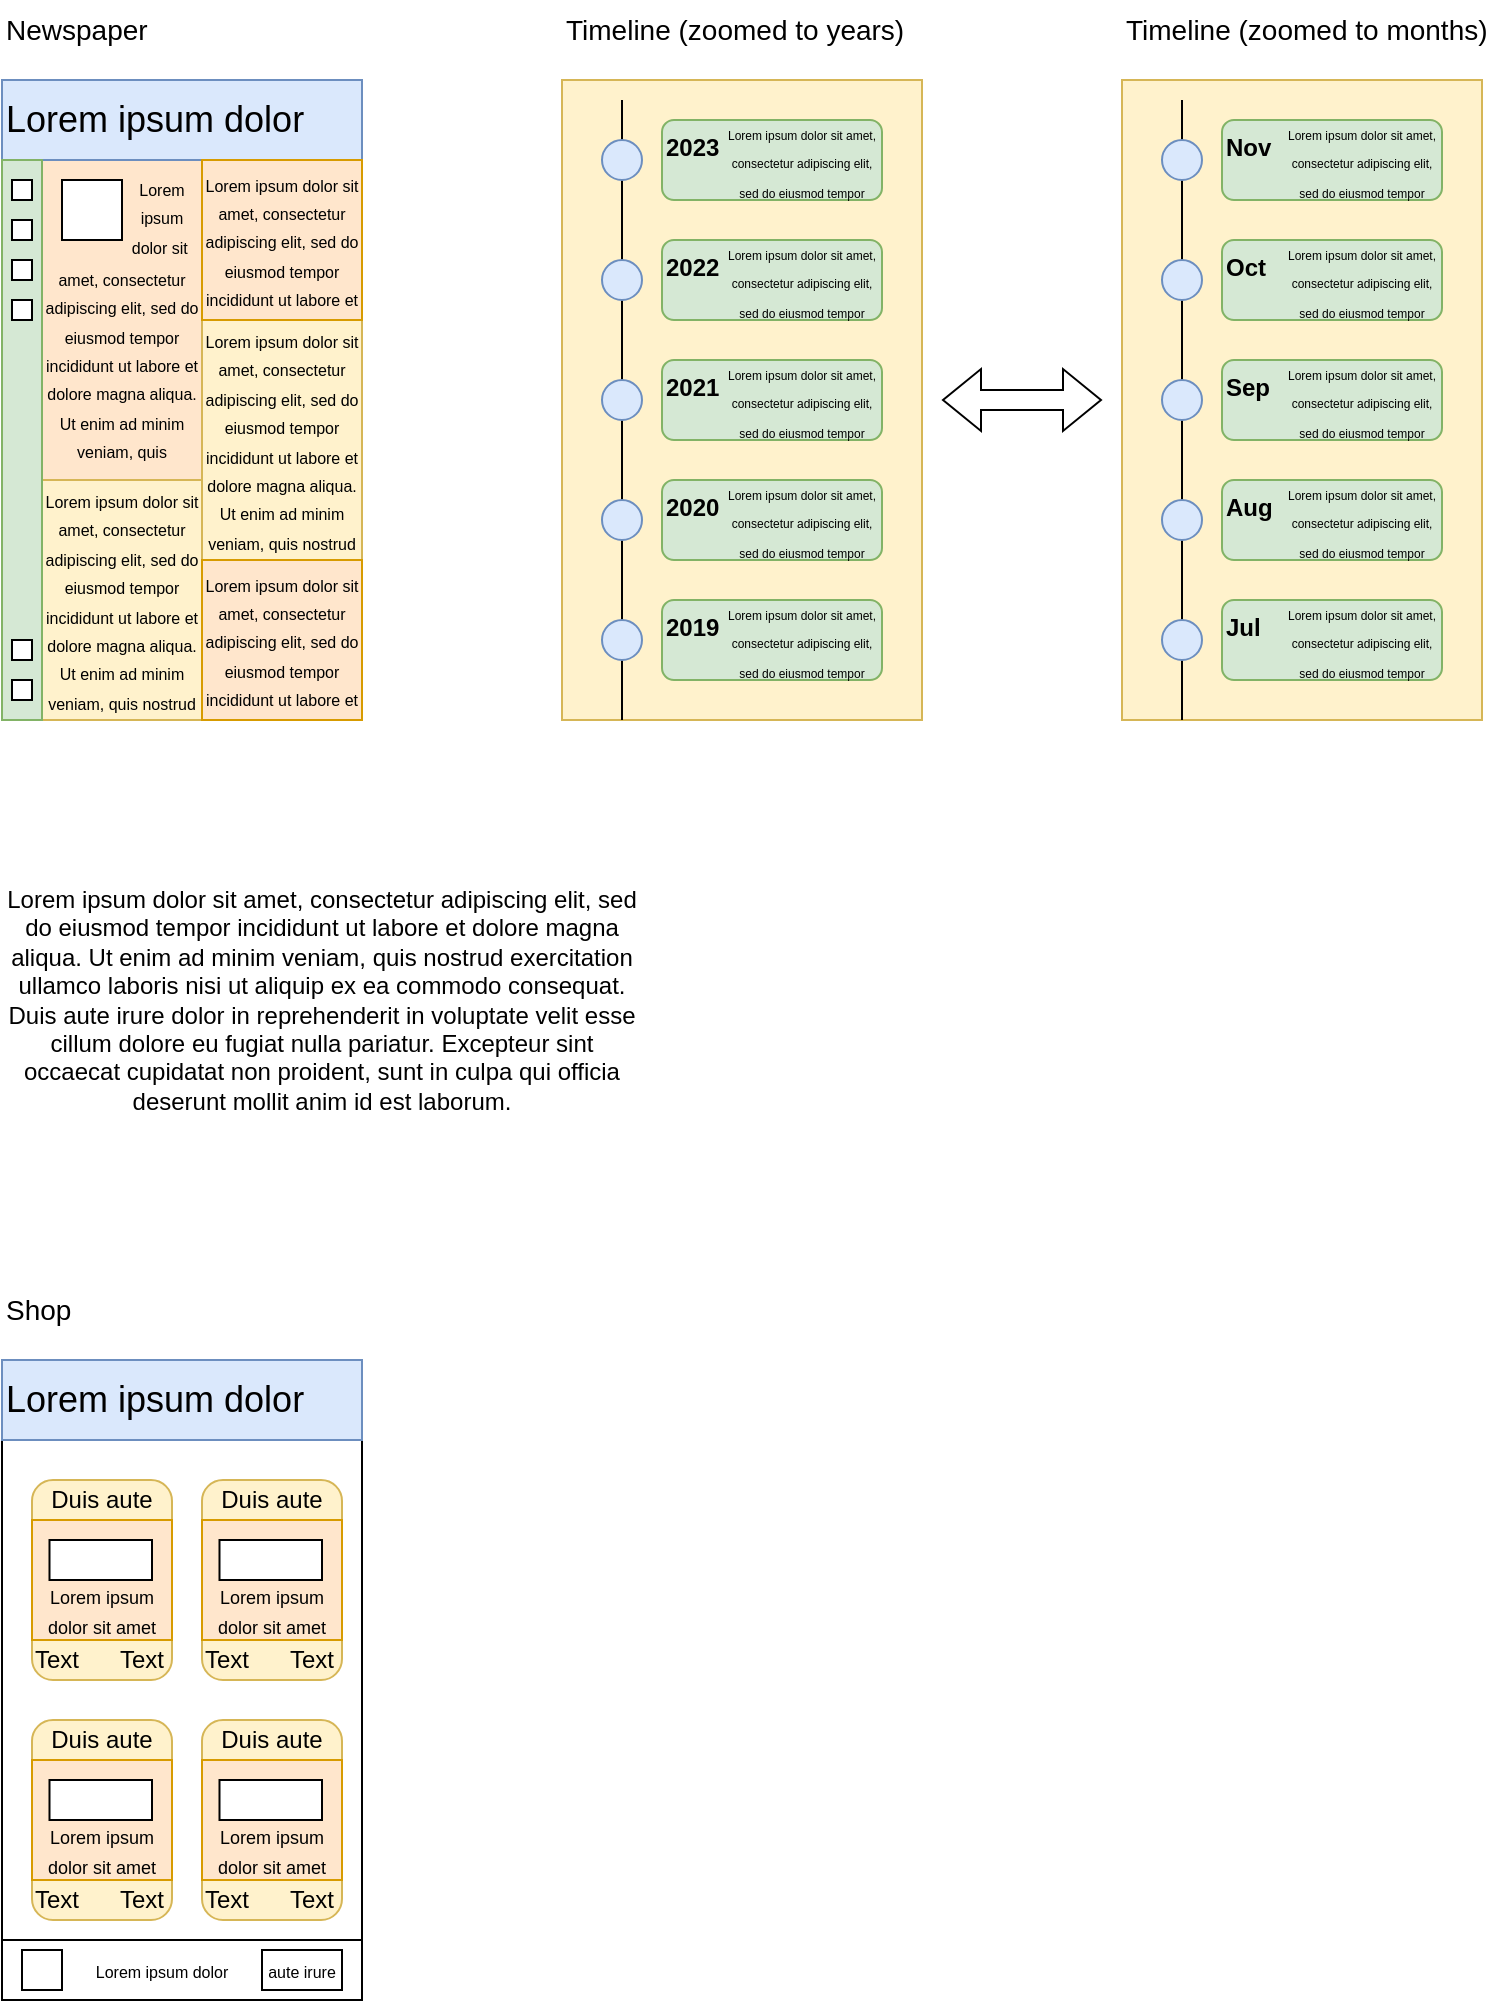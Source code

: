 <mxfile version="21.2.8" type="device">
  <diagram name="Page-1" id="s5_w5sdGSH5v_TcvTHAj">
    <mxGraphModel dx="939" dy="1029" grid="1" gridSize="10" guides="1" tooltips="1" connect="1" arrows="1" fold="1" page="1" pageScale="1" pageWidth="827" pageHeight="1169" math="0" shadow="0">
      <root>
        <mxCell id="0" />
        <mxCell id="1" parent="0" />
        <mxCell id="0Iv8mtMwRPaNVUMmAnQx-12" value="&lt;font style=&quot;font-size: 8px;&quot;&gt;&lt;font style=&quot;font-size: 8px;&quot;&gt;&lt;br&gt;&lt;br&gt;&lt;br&gt;amet, consectetur adipiscing elit, sed do eiusmod tempor incididunt ut labore et dolore magna aliqua. Ut enim ad minim veniam, quis&lt;/font&gt;&lt;/font&gt;" style="text;html=1;strokeColor=#d79b00;fillColor=#ffe6cc;align=center;verticalAlign=middle;whiteSpace=wrap;rounded=0;" vertex="1" parent="1">
          <mxGeometry x="60" y="120" width="80" height="160" as="geometry" />
        </mxCell>
        <mxCell id="0Iv8mtMwRPaNVUMmAnQx-1" value="Newspaper" style="text;html=1;strokeColor=none;fillColor=none;align=left;verticalAlign=middle;whiteSpace=wrap;rounded=0;fontSize=14;fontStyle=0" vertex="1" parent="1">
          <mxGeometry x="40" y="40" width="180" height="30" as="geometry" />
        </mxCell>
        <mxCell id="0Iv8mtMwRPaNVUMmAnQx-2" value="Timeline (zoomed to years)" style="text;html=1;strokeColor=none;fillColor=none;align=left;verticalAlign=middle;whiteSpace=wrap;rounded=0;fontSize=14;" vertex="1" parent="1">
          <mxGeometry x="320" y="40" width="180" height="30" as="geometry" />
        </mxCell>
        <mxCell id="0Iv8mtMwRPaNVUMmAnQx-3" value="Shop" style="text;html=1;strokeColor=none;fillColor=none;align=left;verticalAlign=middle;whiteSpace=wrap;rounded=0;fontSize=14;fontStyle=0;" vertex="1" parent="1">
          <mxGeometry x="40" y="680" width="180" height="30" as="geometry" />
        </mxCell>
        <mxCell id="0Iv8mtMwRPaNVUMmAnQx-4" value="Lorem ipsum dolor" style="rounded=0;whiteSpace=wrap;html=1;align=left;fontSize=18;fillColor=#dae8fc;strokeColor=#6c8ebf;" vertex="1" parent="1">
          <mxGeometry x="40" y="80" width="180" height="40" as="geometry" />
        </mxCell>
        <mxCell id="0Iv8mtMwRPaNVUMmAnQx-11" value="Lorem ipsum dolor sit amet, consectetur adipiscing elit, sed do eiusmod tempor incididunt ut labore et dolore magna aliqua. Ut enim ad minim veniam, quis nostrud exercitation ullamco laboris nisi ut aliquip ex ea commodo consequat. Duis aute irure dolor in reprehenderit in voluptate velit esse cillum dolore eu fugiat nulla pariatur. Excepteur sint occaecat cupidatat non proident, sunt in culpa qui officia deserunt mollit anim id est laborum." style="text;html=1;strokeColor=none;fillColor=none;align=center;verticalAlign=middle;whiteSpace=wrap;rounded=0;" vertex="1" parent="1">
          <mxGeometry x="40" y="480" width="320" height="120" as="geometry" />
        </mxCell>
        <mxCell id="0Iv8mtMwRPaNVUMmAnQx-13" value="&lt;font style=&quot;font-size: 8px;&quot;&gt;Lorem ipsum dolor sit amet, consectetur adipiscing elit, sed do eiusmod tempor incididunt ut labore et dolore magna aliqua. Ut enim ad minim veniam, quis nostrud&lt;/font&gt;" style="text;html=1;strokeColor=#d6b656;fillColor=#fff2cc;align=center;verticalAlign=middle;whiteSpace=wrap;rounded=0;" vertex="1" parent="1">
          <mxGeometry x="60" y="280" width="80" height="120" as="geometry" />
        </mxCell>
        <mxCell id="0Iv8mtMwRPaNVUMmAnQx-14" value="&lt;font style=&quot;font-size: 8px;&quot;&gt;Lorem ipsum dolor sit amet, consectetur adipiscing elit, sed do eiusmod tempor incididunt ut labore et dolore magna aliqua. Ut enim ad minim veniam, quis nostrud&lt;/font&gt;" style="text;html=1;strokeColor=#d6b656;fillColor=#fff2cc;align=center;verticalAlign=middle;whiteSpace=wrap;rounded=0;" vertex="1" parent="1">
          <mxGeometry x="140" y="200" width="80" height="120" as="geometry" />
        </mxCell>
        <mxCell id="0Iv8mtMwRPaNVUMmAnQx-15" value="&lt;font style=&quot;font-size: 8px;&quot;&gt;Lorem ipsum dolor sit amet, consectetur adipiscing elit, sed do eiusmod tempor incididunt ut labore et&lt;/font&gt;" style="text;html=1;strokeColor=#d79b00;fillColor=#ffe6cc;align=center;verticalAlign=middle;whiteSpace=wrap;rounded=0;" vertex="1" parent="1">
          <mxGeometry x="140" y="120" width="80" height="80" as="geometry" />
        </mxCell>
        <mxCell id="0Iv8mtMwRPaNVUMmAnQx-16" value="&lt;font style=&quot;font-size: 8px;&quot;&gt;Lorem ipsum dolor sit amet, consectetur adipiscing elit, sed do eiusmod tempor incididunt ut labore et&lt;/font&gt;" style="text;html=1;strokeColor=#d79b00;fillColor=#ffe6cc;align=center;verticalAlign=middle;whiteSpace=wrap;rounded=0;" vertex="1" parent="1">
          <mxGeometry x="140" y="320" width="80" height="80" as="geometry" />
        </mxCell>
        <mxCell id="0Iv8mtMwRPaNVUMmAnQx-17" value="" style="rounded=0;whiteSpace=wrap;html=1;fillColor=#d5e8d4;strokeColor=#82b366;" vertex="1" parent="1">
          <mxGeometry x="40" y="120" width="20" height="280" as="geometry" />
        </mxCell>
        <mxCell id="0Iv8mtMwRPaNVUMmAnQx-18" value="" style="rounded=0;whiteSpace=wrap;html=1;" vertex="1" parent="1">
          <mxGeometry x="45" y="130" width="10" height="10" as="geometry" />
        </mxCell>
        <mxCell id="0Iv8mtMwRPaNVUMmAnQx-19" value="" style="rounded=0;whiteSpace=wrap;html=1;" vertex="1" parent="1">
          <mxGeometry x="45" y="150" width="10" height="10" as="geometry" />
        </mxCell>
        <mxCell id="0Iv8mtMwRPaNVUMmAnQx-20" value="" style="rounded=0;whiteSpace=wrap;html=1;" vertex="1" parent="1">
          <mxGeometry x="45" y="170" width="10" height="10" as="geometry" />
        </mxCell>
        <mxCell id="0Iv8mtMwRPaNVUMmAnQx-21" value="" style="rounded=0;whiteSpace=wrap;html=1;" vertex="1" parent="1">
          <mxGeometry x="45" y="190" width="10" height="10" as="geometry" />
        </mxCell>
        <mxCell id="0Iv8mtMwRPaNVUMmAnQx-22" value="" style="rounded=0;whiteSpace=wrap;html=1;" vertex="1" parent="1">
          <mxGeometry x="45" y="360" width="10" height="10" as="geometry" />
        </mxCell>
        <mxCell id="0Iv8mtMwRPaNVUMmAnQx-23" value="" style="rounded=0;whiteSpace=wrap;html=1;" vertex="1" parent="1">
          <mxGeometry x="45" y="380" width="10" height="10" as="geometry" />
        </mxCell>
        <mxCell id="0Iv8mtMwRPaNVUMmAnQx-24" value="" style="rounded=0;whiteSpace=wrap;html=1;fillColor=#fff2cc;strokeColor=#d6b656;" vertex="1" parent="1">
          <mxGeometry x="320" y="80" width="180" height="320" as="geometry" />
        </mxCell>
        <mxCell id="0Iv8mtMwRPaNVUMmAnQx-25" value="" style="rounded=0;whiteSpace=wrap;html=1;" vertex="1" parent="1">
          <mxGeometry x="40" y="760" width="180" height="250" as="geometry" />
        </mxCell>
        <mxCell id="0Iv8mtMwRPaNVUMmAnQx-28" value="" style="rounded=0;whiteSpace=wrap;html=1;" vertex="1" parent="1">
          <mxGeometry x="70" y="130" width="30" height="30" as="geometry" />
        </mxCell>
        <mxCell id="0Iv8mtMwRPaNVUMmAnQx-29" value="&lt;font style=&quot;font-size: 8px;&quot;&gt;Lorem&lt;br&gt;ipsum&lt;br&gt;dolor sit&amp;nbsp;&lt;/font&gt;" style="text;html=1;strokeColor=none;fillColor=none;align=center;verticalAlign=top;whiteSpace=wrap;rounded=0;" vertex="1" parent="1">
          <mxGeometry x="90" y="120" width="60" height="50" as="geometry" />
        </mxCell>
        <mxCell id="0Iv8mtMwRPaNVUMmAnQx-30" value="" style="rounded=0;whiteSpace=wrap;html=1;fillColor=#fff2cc;strokeColor=#d6b656;" vertex="1" parent="1">
          <mxGeometry x="600" y="80" width="180" height="320" as="geometry" />
        </mxCell>
        <mxCell id="0Iv8mtMwRPaNVUMmAnQx-32" value="Timeline (zoomed to months)" style="text;html=1;strokeColor=none;fillColor=none;align=left;verticalAlign=middle;whiteSpace=wrap;rounded=0;fontSize=14;" vertex="1" parent="1">
          <mxGeometry x="600" y="40" width="190" height="30" as="geometry" />
        </mxCell>
        <mxCell id="0Iv8mtMwRPaNVUMmAnQx-33" value="" style="shape=flexArrow;endArrow=classic;startArrow=classic;html=1;rounded=0;" edge="1" parent="1">
          <mxGeometry width="100" height="100" relative="1" as="geometry">
            <mxPoint x="510" y="240" as="sourcePoint" />
            <mxPoint x="590" y="240" as="targetPoint" />
          </mxGeometry>
        </mxCell>
        <mxCell id="0Iv8mtMwRPaNVUMmAnQx-34" value="" style="endArrow=none;html=1;rounded=0;" edge="1" parent="1" source="0Iv8mtMwRPaNVUMmAnQx-35">
          <mxGeometry width="50" height="50" relative="1" as="geometry">
            <mxPoint x="350" y="390" as="sourcePoint" />
            <mxPoint x="350" y="90" as="targetPoint" />
          </mxGeometry>
        </mxCell>
        <mxCell id="0Iv8mtMwRPaNVUMmAnQx-37" value="" style="endArrow=none;html=1;rounded=0;" edge="1" parent="1" source="0Iv8mtMwRPaNVUMmAnQx-38" target="0Iv8mtMwRPaNVUMmAnQx-35">
          <mxGeometry width="50" height="50" relative="1" as="geometry">
            <mxPoint x="350" y="390" as="sourcePoint" />
            <mxPoint x="350" y="90" as="targetPoint" />
          </mxGeometry>
        </mxCell>
        <mxCell id="0Iv8mtMwRPaNVUMmAnQx-35" value="" style="ellipse;whiteSpace=wrap;html=1;aspect=fixed;fillColor=#dae8fc;strokeColor=#6c8ebf;" vertex="1" parent="1">
          <mxGeometry x="340" y="110" width="20" height="20" as="geometry" />
        </mxCell>
        <mxCell id="0Iv8mtMwRPaNVUMmAnQx-40" value="" style="endArrow=none;html=1;rounded=0;" edge="1" parent="1" source="0Iv8mtMwRPaNVUMmAnQx-42" target="0Iv8mtMwRPaNVUMmAnQx-38">
          <mxGeometry width="50" height="50" relative="1" as="geometry">
            <mxPoint x="350" y="390" as="sourcePoint" />
            <mxPoint x="350" y="130" as="targetPoint" />
          </mxGeometry>
        </mxCell>
        <mxCell id="0Iv8mtMwRPaNVUMmAnQx-38" value="" style="ellipse;whiteSpace=wrap;html=1;aspect=fixed;fillColor=#dae8fc;strokeColor=#6c8ebf;" vertex="1" parent="1">
          <mxGeometry x="340" y="170" width="20" height="20" as="geometry" />
        </mxCell>
        <mxCell id="0Iv8mtMwRPaNVUMmAnQx-41" value="" style="ellipse;whiteSpace=wrap;html=1;aspect=fixed;fillColor=#dae8fc;strokeColor=#6c8ebf;" vertex="1" parent="1">
          <mxGeometry x="340" y="230" width="20" height="20" as="geometry" />
        </mxCell>
        <mxCell id="0Iv8mtMwRPaNVUMmAnQx-43" value="" style="endArrow=none;html=1;rounded=0;" edge="1" parent="1" target="0Iv8mtMwRPaNVUMmAnQx-42">
          <mxGeometry width="50" height="50" relative="1" as="geometry">
            <mxPoint x="350" y="400" as="sourcePoint" />
            <mxPoint x="350" y="190" as="targetPoint" />
          </mxGeometry>
        </mxCell>
        <mxCell id="0Iv8mtMwRPaNVUMmAnQx-42" value="" style="ellipse;whiteSpace=wrap;html=1;aspect=fixed;fillColor=#dae8fc;strokeColor=#6c8ebf;" vertex="1" parent="1">
          <mxGeometry x="340" y="290" width="20" height="20" as="geometry" />
        </mxCell>
        <mxCell id="0Iv8mtMwRPaNVUMmAnQx-44" value="" style="ellipse;whiteSpace=wrap;html=1;aspect=fixed;fillColor=#dae8fc;strokeColor=#6c8ebf;" vertex="1" parent="1">
          <mxGeometry x="340" y="350" width="20" height="20" as="geometry" />
        </mxCell>
        <mxCell id="0Iv8mtMwRPaNVUMmAnQx-45" value="2023" style="rounded=1;whiteSpace=wrap;html=1;fillColor=#d5e8d4;strokeColor=#82b366;verticalAlign=top;align=left;fontStyle=1" vertex="1" parent="1">
          <mxGeometry x="370" y="100" width="110" height="40" as="geometry" />
        </mxCell>
        <mxCell id="0Iv8mtMwRPaNVUMmAnQx-46" value="2022" style="rounded=1;whiteSpace=wrap;html=1;fillColor=#d5e8d4;strokeColor=#82b366;verticalAlign=top;align=left;fontStyle=1" vertex="1" parent="1">
          <mxGeometry x="370" y="160" width="110" height="40" as="geometry" />
        </mxCell>
        <mxCell id="0Iv8mtMwRPaNVUMmAnQx-47" value="2021" style="rounded=1;whiteSpace=wrap;html=1;fillColor=#d5e8d4;strokeColor=#82b366;verticalAlign=top;align=left;fontStyle=1" vertex="1" parent="1">
          <mxGeometry x="370" y="220" width="110" height="40" as="geometry" />
        </mxCell>
        <mxCell id="0Iv8mtMwRPaNVUMmAnQx-48" value="2020" style="rounded=1;whiteSpace=wrap;html=1;fillColor=#d5e8d4;strokeColor=#82b366;verticalAlign=top;align=left;fontStyle=1" vertex="1" parent="1">
          <mxGeometry x="370" y="280" width="110" height="40" as="geometry" />
        </mxCell>
        <mxCell id="0Iv8mtMwRPaNVUMmAnQx-49" value="2019" style="rounded=1;whiteSpace=wrap;html=1;fillColor=#d5e8d4;strokeColor=#82b366;verticalAlign=top;align=left;fontStyle=1" vertex="1" parent="1">
          <mxGeometry x="370" y="340" width="110" height="40" as="geometry" />
        </mxCell>
        <mxCell id="0Iv8mtMwRPaNVUMmAnQx-50" value="" style="endArrow=none;html=1;rounded=0;" edge="1" source="0Iv8mtMwRPaNVUMmAnQx-52" parent="1">
          <mxGeometry width="50" height="50" relative="1" as="geometry">
            <mxPoint x="630" y="390" as="sourcePoint" />
            <mxPoint x="630" y="90" as="targetPoint" />
          </mxGeometry>
        </mxCell>
        <mxCell id="0Iv8mtMwRPaNVUMmAnQx-51" value="" style="endArrow=none;html=1;rounded=0;" edge="1" source="0Iv8mtMwRPaNVUMmAnQx-54" target="0Iv8mtMwRPaNVUMmAnQx-52" parent="1">
          <mxGeometry width="50" height="50" relative="1" as="geometry">
            <mxPoint x="630" y="390" as="sourcePoint" />
            <mxPoint x="630" y="90" as="targetPoint" />
          </mxGeometry>
        </mxCell>
        <mxCell id="0Iv8mtMwRPaNVUMmAnQx-52" value="" style="ellipse;whiteSpace=wrap;html=1;aspect=fixed;fillColor=#dae8fc;strokeColor=#6c8ebf;" vertex="1" parent="1">
          <mxGeometry x="620" y="110" width="20" height="20" as="geometry" />
        </mxCell>
        <mxCell id="0Iv8mtMwRPaNVUMmAnQx-53" value="" style="endArrow=none;html=1;rounded=0;" edge="1" source="0Iv8mtMwRPaNVUMmAnQx-57" target="0Iv8mtMwRPaNVUMmAnQx-54" parent="1">
          <mxGeometry width="50" height="50" relative="1" as="geometry">
            <mxPoint x="630" y="390" as="sourcePoint" />
            <mxPoint x="630" y="130" as="targetPoint" />
          </mxGeometry>
        </mxCell>
        <mxCell id="0Iv8mtMwRPaNVUMmAnQx-54" value="" style="ellipse;whiteSpace=wrap;html=1;aspect=fixed;fillColor=#dae8fc;strokeColor=#6c8ebf;" vertex="1" parent="1">
          <mxGeometry x="620" y="170" width="20" height="20" as="geometry" />
        </mxCell>
        <mxCell id="0Iv8mtMwRPaNVUMmAnQx-55" value="" style="ellipse;whiteSpace=wrap;html=1;aspect=fixed;fillColor=#dae8fc;strokeColor=#6c8ebf;" vertex="1" parent="1">
          <mxGeometry x="620" y="230" width="20" height="20" as="geometry" />
        </mxCell>
        <mxCell id="0Iv8mtMwRPaNVUMmAnQx-56" value="" style="endArrow=none;html=1;rounded=0;" edge="1" target="0Iv8mtMwRPaNVUMmAnQx-57" parent="1">
          <mxGeometry width="50" height="50" relative="1" as="geometry">
            <mxPoint x="630" y="400" as="sourcePoint" />
            <mxPoint x="630" y="190" as="targetPoint" />
          </mxGeometry>
        </mxCell>
        <mxCell id="0Iv8mtMwRPaNVUMmAnQx-57" value="" style="ellipse;whiteSpace=wrap;html=1;aspect=fixed;fillColor=#dae8fc;strokeColor=#6c8ebf;" vertex="1" parent="1">
          <mxGeometry x="620" y="290" width="20" height="20" as="geometry" />
        </mxCell>
        <mxCell id="0Iv8mtMwRPaNVUMmAnQx-58" value="" style="ellipse;whiteSpace=wrap;html=1;aspect=fixed;fillColor=#dae8fc;strokeColor=#6c8ebf;" vertex="1" parent="1">
          <mxGeometry x="620" y="350" width="20" height="20" as="geometry" />
        </mxCell>
        <mxCell id="0Iv8mtMwRPaNVUMmAnQx-59" value="Nov" style="rounded=1;whiteSpace=wrap;html=1;fillColor=#d5e8d4;strokeColor=#82b366;fontStyle=1;align=left;verticalAlign=top;" vertex="1" parent="1">
          <mxGeometry x="650" y="100" width="110" height="40" as="geometry" />
        </mxCell>
        <mxCell id="0Iv8mtMwRPaNVUMmAnQx-60" value="Oct" style="rounded=1;whiteSpace=wrap;html=1;fillColor=#d5e8d4;strokeColor=#82b366;fontStyle=1;align=left;verticalAlign=top;" vertex="1" parent="1">
          <mxGeometry x="650" y="160" width="110" height="40" as="geometry" />
        </mxCell>
        <mxCell id="0Iv8mtMwRPaNVUMmAnQx-61" value="Sep" style="rounded=1;whiteSpace=wrap;html=1;fillColor=#d5e8d4;strokeColor=#82b366;fontStyle=1;align=left;verticalAlign=top;" vertex="1" parent="1">
          <mxGeometry x="650" y="220" width="110" height="40" as="geometry" />
        </mxCell>
        <mxCell id="0Iv8mtMwRPaNVUMmAnQx-62" value="Aug" style="rounded=1;whiteSpace=wrap;html=1;fillColor=#d5e8d4;strokeColor=#82b366;fontStyle=1;align=left;verticalAlign=top;" vertex="1" parent="1">
          <mxGeometry x="650" y="280" width="110" height="40" as="geometry" />
        </mxCell>
        <mxCell id="0Iv8mtMwRPaNVUMmAnQx-63" value="Jul" style="rounded=1;whiteSpace=wrap;html=1;fillColor=#d5e8d4;strokeColor=#82b366;fontStyle=1;align=left;verticalAlign=top;" vertex="1" parent="1">
          <mxGeometry x="650" y="340" width="110" height="40" as="geometry" />
        </mxCell>
        <mxCell id="0Iv8mtMwRPaNVUMmAnQx-64" value="&lt;font style=&quot;font-size: 6px;&quot;&gt;Lorem ipsum dolor sit amet, consectetur adipiscing elit, sed do eiusmod tempor&lt;/font&gt;" style="text;html=1;strokeColor=none;fillColor=none;align=center;verticalAlign=middle;whiteSpace=wrap;rounded=0;" vertex="1" parent="1">
          <mxGeometry x="400" y="345" width="80" height="30" as="geometry" />
        </mxCell>
        <mxCell id="0Iv8mtMwRPaNVUMmAnQx-65" value="&lt;font style=&quot;font-size: 6px;&quot;&gt;Lorem ipsum dolor sit amet, consectetur adipiscing elit, sed do eiusmod tempor&lt;/font&gt;" style="text;html=1;strokeColor=none;fillColor=none;align=center;verticalAlign=middle;whiteSpace=wrap;rounded=0;" vertex="1" parent="1">
          <mxGeometry x="400" y="285" width="80" height="30" as="geometry" />
        </mxCell>
        <mxCell id="0Iv8mtMwRPaNVUMmAnQx-66" value="&lt;font style=&quot;font-size: 6px;&quot;&gt;Lorem ipsum dolor sit amet, consectetur adipiscing elit, sed do eiusmod tempor&lt;/font&gt;" style="text;html=1;strokeColor=none;fillColor=none;align=center;verticalAlign=middle;whiteSpace=wrap;rounded=0;" vertex="1" parent="1">
          <mxGeometry x="400" y="165" width="80" height="30" as="geometry" />
        </mxCell>
        <mxCell id="0Iv8mtMwRPaNVUMmAnQx-67" value="&lt;font style=&quot;font-size: 6px;&quot;&gt;Lorem ipsum dolor sit amet, consectetur adipiscing elit, sed do eiusmod tempor&lt;/font&gt;" style="text;html=1;strokeColor=none;fillColor=none;align=center;verticalAlign=middle;whiteSpace=wrap;rounded=0;" vertex="1" parent="1">
          <mxGeometry x="400" y="225" width="80" height="30" as="geometry" />
        </mxCell>
        <mxCell id="0Iv8mtMwRPaNVUMmAnQx-68" value="&lt;font style=&quot;font-size: 6px;&quot;&gt;Lorem ipsum dolor sit amet, consectetur adipiscing elit, sed do eiusmod tempor&lt;/font&gt;" style="text;html=1;strokeColor=none;fillColor=none;align=center;verticalAlign=middle;whiteSpace=wrap;rounded=0;" vertex="1" parent="1">
          <mxGeometry x="400" y="105" width="80" height="30" as="geometry" />
        </mxCell>
        <mxCell id="0Iv8mtMwRPaNVUMmAnQx-69" value="&lt;font style=&quot;font-size: 6px;&quot;&gt;Lorem ipsum dolor sit amet, consectetur adipiscing elit, sed do eiusmod tempor&lt;/font&gt;" style="text;html=1;strokeColor=none;fillColor=none;align=center;verticalAlign=middle;whiteSpace=wrap;rounded=0;" vertex="1" parent="1">
          <mxGeometry x="680" y="105" width="80" height="30" as="geometry" />
        </mxCell>
        <mxCell id="0Iv8mtMwRPaNVUMmAnQx-70" value="&lt;font style=&quot;font-size: 6px;&quot;&gt;Lorem ipsum dolor sit amet, consectetur adipiscing elit, sed do eiusmod tempor&lt;/font&gt;" style="text;html=1;strokeColor=none;fillColor=none;align=center;verticalAlign=middle;whiteSpace=wrap;rounded=0;" vertex="1" parent="1">
          <mxGeometry x="680" y="165" width="80" height="30" as="geometry" />
        </mxCell>
        <mxCell id="0Iv8mtMwRPaNVUMmAnQx-71" value="&lt;font style=&quot;font-size: 6px;&quot;&gt;Lorem ipsum dolor sit amet, consectetur adipiscing elit, sed do eiusmod tempor&lt;/font&gt;" style="text;html=1;strokeColor=none;fillColor=none;align=center;verticalAlign=middle;whiteSpace=wrap;rounded=0;" vertex="1" parent="1">
          <mxGeometry x="680" y="225" width="80" height="30" as="geometry" />
        </mxCell>
        <mxCell id="0Iv8mtMwRPaNVUMmAnQx-72" value="&lt;font style=&quot;font-size: 6px;&quot;&gt;Lorem ipsum dolor sit amet, consectetur adipiscing elit, sed do eiusmod tempor&lt;/font&gt;" style="text;html=1;strokeColor=none;fillColor=none;align=center;verticalAlign=middle;whiteSpace=wrap;rounded=0;" vertex="1" parent="1">
          <mxGeometry x="680" y="285" width="80" height="30" as="geometry" />
        </mxCell>
        <mxCell id="0Iv8mtMwRPaNVUMmAnQx-73" value="&lt;font style=&quot;font-size: 6px;&quot;&gt;Lorem ipsum dolor sit amet, consectetur adipiscing elit, sed do eiusmod tempor&lt;/font&gt;" style="text;html=1;strokeColor=none;fillColor=none;align=center;verticalAlign=middle;whiteSpace=wrap;rounded=0;" vertex="1" parent="1">
          <mxGeometry x="680" y="345" width="80" height="30" as="geometry" />
        </mxCell>
        <mxCell id="0Iv8mtMwRPaNVUMmAnQx-74" value="Lorem ipsum dolor" style="rounded=0;whiteSpace=wrap;html=1;align=left;fontSize=18;fillColor=#dae8fc;strokeColor=#6c8ebf;" vertex="1" parent="1">
          <mxGeometry x="40" y="720" width="180" height="40" as="geometry" />
        </mxCell>
        <mxCell id="0Iv8mtMwRPaNVUMmAnQx-75" value="" style="rounded=1;whiteSpace=wrap;html=1;fillColor=#fff2cc;strokeColor=#d6b656;" vertex="1" parent="1">
          <mxGeometry x="55" y="780" width="70" height="100" as="geometry" />
        </mxCell>
        <mxCell id="0Iv8mtMwRPaNVUMmAnQx-76" value="" style="rounded=0;whiteSpace=wrap;html=1;" vertex="1" parent="1">
          <mxGeometry x="40" y="1010" width="180" height="30" as="geometry" />
        </mxCell>
        <mxCell id="0Iv8mtMwRPaNVUMmAnQx-77" value="" style="rounded=0;whiteSpace=wrap;html=1;" vertex="1" parent="1">
          <mxGeometry x="50" y="1015" width="20" height="20" as="geometry" />
        </mxCell>
        <mxCell id="0Iv8mtMwRPaNVUMmAnQx-79" value="&lt;font style=&quot;font-size: 8px;&quot;&gt;aute irure&lt;/font&gt;" style="rounded=0;whiteSpace=wrap;html=1;" vertex="1" parent="1">
          <mxGeometry x="170" y="1015" width="40" height="20" as="geometry" />
        </mxCell>
        <mxCell id="0Iv8mtMwRPaNVUMmAnQx-80" value="&lt;font style=&quot;font-size: 8px;&quot;&gt;&lt;span style=&quot;color: rgb(0, 0, 0); font-family: Helvetica; font-style: normal; font-variant-ligatures: normal; font-variant-caps: normal; font-weight: 400; letter-spacing: normal; orphans: 2; text-indent: 0px; text-transform: none; widows: 2; word-spacing: 0px; -webkit-text-stroke-width: 0px; text-decoration-thickness: initial; text-decoration-style: initial; text-decoration-color: initial; float: none; display: inline !important;&quot;&gt;Lorem ipsum dolor&lt;/span&gt;&lt;br&gt;&lt;/font&gt;" style="text;html=1;strokeColor=none;fillColor=none;align=center;verticalAlign=middle;whiteSpace=wrap;rounded=0;" vertex="1" parent="1">
          <mxGeometry x="70" y="1010" width="100" height="30" as="geometry" />
        </mxCell>
        <mxCell id="0Iv8mtMwRPaNVUMmAnQx-83" value="" style="rounded=0;whiteSpace=wrap;html=1;fillColor=#ffe6cc;strokeColor=#d79b00;" vertex="1" parent="1">
          <mxGeometry x="55" y="800" width="70" height="60" as="geometry" />
        </mxCell>
        <mxCell id="0Iv8mtMwRPaNVUMmAnQx-84" value="Duis aute" style="text;html=1;strokeColor=none;fillColor=none;align=center;verticalAlign=middle;whiteSpace=wrap;rounded=0;" vertex="1" parent="1">
          <mxGeometry x="55" y="780" width="70" height="20" as="geometry" />
        </mxCell>
        <mxCell id="0Iv8mtMwRPaNVUMmAnQx-85" value="Text" style="text;html=1;strokeColor=none;fillColor=none;align=center;verticalAlign=middle;whiteSpace=wrap;rounded=0;" vertex="1" parent="1">
          <mxGeometry x="95" y="860" width="30" height="20" as="geometry" />
        </mxCell>
        <mxCell id="0Iv8mtMwRPaNVUMmAnQx-86" value="Text" style="text;html=1;strokeColor=none;fillColor=none;align=center;verticalAlign=middle;whiteSpace=wrap;rounded=0;" vertex="1" parent="1">
          <mxGeometry x="55" y="860" width="25" height="20" as="geometry" />
        </mxCell>
        <mxCell id="0Iv8mtMwRPaNVUMmAnQx-87" value="&lt;font style=&quot;font-size: 9px;&quot;&gt;Lorem ipsum dolor sit amet&lt;/font&gt;" style="text;html=1;strokeColor=none;fillColor=none;align=center;verticalAlign=middle;whiteSpace=wrap;rounded=0;" vertex="1" parent="1">
          <mxGeometry x="55" y="830" width="70" height="30" as="geometry" />
        </mxCell>
        <mxCell id="0Iv8mtMwRPaNVUMmAnQx-88" value="" style="rounded=0;whiteSpace=wrap;html=1;" vertex="1" parent="1">
          <mxGeometry x="63.75" y="810" width="51.25" height="20" as="geometry" />
        </mxCell>
        <mxCell id="0Iv8mtMwRPaNVUMmAnQx-89" value="" style="rounded=1;whiteSpace=wrap;html=1;fillColor=#fff2cc;strokeColor=#d6b656;" vertex="1" parent="1">
          <mxGeometry x="140" y="780" width="70" height="100" as="geometry" />
        </mxCell>
        <mxCell id="0Iv8mtMwRPaNVUMmAnQx-90" value="" style="rounded=0;whiteSpace=wrap;html=1;fillColor=#ffe6cc;strokeColor=#d79b00;" vertex="1" parent="1">
          <mxGeometry x="140" y="800" width="70" height="60" as="geometry" />
        </mxCell>
        <mxCell id="0Iv8mtMwRPaNVUMmAnQx-91" value="Duis aute" style="text;html=1;strokeColor=none;fillColor=none;align=center;verticalAlign=middle;whiteSpace=wrap;rounded=0;" vertex="1" parent="1">
          <mxGeometry x="140" y="780" width="70" height="20" as="geometry" />
        </mxCell>
        <mxCell id="0Iv8mtMwRPaNVUMmAnQx-92" value="Text" style="text;html=1;strokeColor=none;fillColor=none;align=center;verticalAlign=middle;whiteSpace=wrap;rounded=0;" vertex="1" parent="1">
          <mxGeometry x="180" y="860" width="30" height="20" as="geometry" />
        </mxCell>
        <mxCell id="0Iv8mtMwRPaNVUMmAnQx-93" value="Text" style="text;html=1;strokeColor=none;fillColor=none;align=center;verticalAlign=middle;whiteSpace=wrap;rounded=0;" vertex="1" parent="1">
          <mxGeometry x="140" y="860" width="25" height="20" as="geometry" />
        </mxCell>
        <mxCell id="0Iv8mtMwRPaNVUMmAnQx-94" value="&lt;font style=&quot;font-size: 9px;&quot;&gt;Lorem ipsum dolor sit amet&lt;/font&gt;" style="text;html=1;strokeColor=none;fillColor=none;align=center;verticalAlign=middle;whiteSpace=wrap;rounded=0;" vertex="1" parent="1">
          <mxGeometry x="140" y="830" width="70" height="30" as="geometry" />
        </mxCell>
        <mxCell id="0Iv8mtMwRPaNVUMmAnQx-95" value="" style="rounded=0;whiteSpace=wrap;html=1;" vertex="1" parent="1">
          <mxGeometry x="148.75" y="810" width="51.25" height="20" as="geometry" />
        </mxCell>
        <mxCell id="0Iv8mtMwRPaNVUMmAnQx-96" value="" style="rounded=1;whiteSpace=wrap;html=1;fillColor=#fff2cc;strokeColor=#d6b656;" vertex="1" parent="1">
          <mxGeometry x="55" y="900" width="70" height="100" as="geometry" />
        </mxCell>
        <mxCell id="0Iv8mtMwRPaNVUMmAnQx-97" value="" style="rounded=0;whiteSpace=wrap;html=1;fillColor=#ffe6cc;strokeColor=#d79b00;" vertex="1" parent="1">
          <mxGeometry x="55" y="920" width="70" height="60" as="geometry" />
        </mxCell>
        <mxCell id="0Iv8mtMwRPaNVUMmAnQx-98" value="Duis aute" style="text;html=1;strokeColor=none;fillColor=none;align=center;verticalAlign=middle;whiteSpace=wrap;rounded=0;" vertex="1" parent="1">
          <mxGeometry x="55" y="900" width="70" height="20" as="geometry" />
        </mxCell>
        <mxCell id="0Iv8mtMwRPaNVUMmAnQx-99" value="Text" style="text;html=1;strokeColor=none;fillColor=none;align=center;verticalAlign=middle;whiteSpace=wrap;rounded=0;" vertex="1" parent="1">
          <mxGeometry x="95" y="980" width="30" height="20" as="geometry" />
        </mxCell>
        <mxCell id="0Iv8mtMwRPaNVUMmAnQx-100" value="Text" style="text;html=1;strokeColor=none;fillColor=none;align=center;verticalAlign=middle;whiteSpace=wrap;rounded=0;" vertex="1" parent="1">
          <mxGeometry x="55" y="980" width="25" height="20" as="geometry" />
        </mxCell>
        <mxCell id="0Iv8mtMwRPaNVUMmAnQx-101" value="&lt;font style=&quot;font-size: 9px;&quot;&gt;Lorem ipsum dolor sit amet&lt;/font&gt;" style="text;html=1;strokeColor=none;fillColor=none;align=center;verticalAlign=middle;whiteSpace=wrap;rounded=0;" vertex="1" parent="1">
          <mxGeometry x="55" y="950" width="70" height="30" as="geometry" />
        </mxCell>
        <mxCell id="0Iv8mtMwRPaNVUMmAnQx-102" value="" style="rounded=0;whiteSpace=wrap;html=1;" vertex="1" parent="1">
          <mxGeometry x="63.75" y="930" width="51.25" height="20" as="geometry" />
        </mxCell>
        <mxCell id="0Iv8mtMwRPaNVUMmAnQx-103" value="" style="rounded=1;whiteSpace=wrap;html=1;fillColor=#fff2cc;strokeColor=#d6b656;" vertex="1" parent="1">
          <mxGeometry x="140" y="900" width="70" height="100" as="geometry" />
        </mxCell>
        <mxCell id="0Iv8mtMwRPaNVUMmAnQx-104" value="" style="rounded=0;whiteSpace=wrap;html=1;fillColor=#ffe6cc;strokeColor=#d79b00;" vertex="1" parent="1">
          <mxGeometry x="140" y="920" width="70" height="60" as="geometry" />
        </mxCell>
        <mxCell id="0Iv8mtMwRPaNVUMmAnQx-105" value="Duis aute" style="text;html=1;strokeColor=none;fillColor=none;align=center;verticalAlign=middle;whiteSpace=wrap;rounded=0;" vertex="1" parent="1">
          <mxGeometry x="140" y="900" width="70" height="20" as="geometry" />
        </mxCell>
        <mxCell id="0Iv8mtMwRPaNVUMmAnQx-106" value="Text" style="text;html=1;strokeColor=none;fillColor=none;align=center;verticalAlign=middle;whiteSpace=wrap;rounded=0;" vertex="1" parent="1">
          <mxGeometry x="180" y="980" width="30" height="20" as="geometry" />
        </mxCell>
        <mxCell id="0Iv8mtMwRPaNVUMmAnQx-107" value="Text" style="text;html=1;strokeColor=none;fillColor=none;align=center;verticalAlign=middle;whiteSpace=wrap;rounded=0;" vertex="1" parent="1">
          <mxGeometry x="140" y="980" width="25" height="20" as="geometry" />
        </mxCell>
        <mxCell id="0Iv8mtMwRPaNVUMmAnQx-108" value="&lt;font style=&quot;font-size: 9px;&quot;&gt;Lorem ipsum dolor sit amet&lt;/font&gt;" style="text;html=1;strokeColor=none;fillColor=none;align=center;verticalAlign=middle;whiteSpace=wrap;rounded=0;" vertex="1" parent="1">
          <mxGeometry x="140" y="950" width="70" height="30" as="geometry" />
        </mxCell>
        <mxCell id="0Iv8mtMwRPaNVUMmAnQx-109" value="" style="rounded=0;whiteSpace=wrap;html=1;" vertex="1" parent="1">
          <mxGeometry x="148.75" y="930" width="51.25" height="20" as="geometry" />
        </mxCell>
      </root>
    </mxGraphModel>
  </diagram>
</mxfile>
